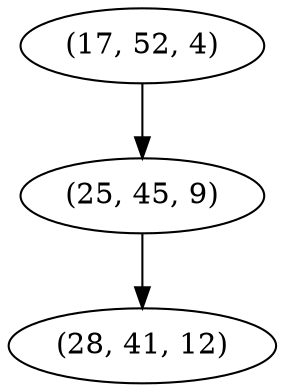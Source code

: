 digraph tree {
    "(17, 52, 4)";
    "(25, 45, 9)";
    "(28, 41, 12)";
    "(17, 52, 4)" -> "(25, 45, 9)";
    "(25, 45, 9)" -> "(28, 41, 12)";
}
